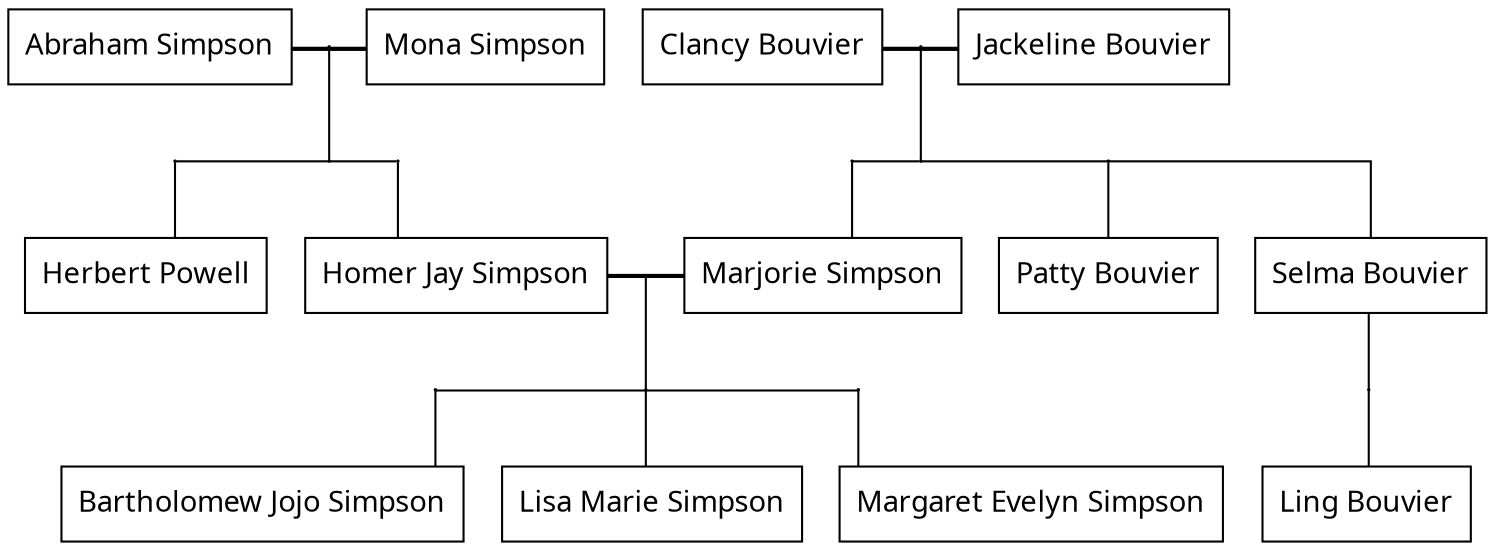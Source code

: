 graph "Simpsons" {
graph [charset="UTF-8", rankdir="TB", splines="ortho"]
node [fontname="Sans", shape="record"]

// dpi 150


Abraham [label="{ Abraham&nbsp;Simpson}"]

Mona [label="{ Mona&nbsp;Simpson}"]

Clancy [label="{ Clancy&nbsp;Bouvier}"]

Jackeline [label="{ Jackeline&nbsp;Bouvier}"]

Herb [label="{ Herbert&nbsp;Powell}"]

Homer [label="{ Homer&nbsp;Jay&nbsp;Simpson}"]

Marge [label="{ Marjorie&nbsp;Simpson}"]

Patty [label="{ Patty&nbsp;Bouvier}"]

Selma [label="{ Selma&nbsp;Bouvier}"]

Bart [label="{ Bartholomew&nbsp;Jojo&nbsp;Simpson}"]

Lisa [label="{ Lisa&nbsp;Marie&nbsp;Simpson}"]

Maggie [label="{ Margaret&nbsp;Evelyn&nbsp;Simpson}"]

Ling [label="{ Ling&nbsp;Bouvier}"]

{rank=same; Mona -- Clancy [style=invis]}

{rank=same; Herb -- Homer -- Marge -- Patty -- Selma [style=invis]}

{rank=same; Bart -- Lisa -- Maggie -- Ling [style=invis]}

f0_p [height="0.01", shape="point", width="0.01"]
f0_c0 [height="0.01", shape="point", width="0.01"]
f0_c1 [height="0.01", shape="point", width="0.01"]
f0_c2 [height="0.01", shape="point", width="0.01"]
{rank=same; Abraham -- f0_p -- Mona [style=bold]}
{rank=same; f0_c0 -- f0_c1 -- f0_c2}
f0_p -- f0_c1
f0_c0 -- Herb
f0_c2 -- Homer

f1_p [height="0.01", shape="point", width="0.01"]
f1_c0 [height="0.01", shape="point", width="0.01"]
f1_c1 [height="0.01", shape="point", width="0.01"]
f1_c2 [height="0.01", shape="point", width="0.01"]
{rank=same; Clancy -- f1_p -- Jackeline [style=bold]}
{rank=same; f1_c0 -- f1_c1 -- f1_c2}
f1_p -- f1_c1
f1_c0 -- Marge
f1_c2 -- Patty
f1_c2 -- Selma

f2_p [height="0.01", shape="point", width="0.01"]
f2_c0 [height="0.01", shape="point", width="0.01"]
f2_c1 [height="0.01", shape="point", width="0.01"]
f2_c2 [height="0.01", shape="point", width="0.01"]
{rank=same; Homer -- f2_p -- Marge [style=bold]}
{rank=same; f2_c0 -- f2_c1 -- f2_c2}
f2_p -- f2_c1
f2_c0 -- Bart
f2_c1 -- Lisa
f2_c2 -- Maggie

f3_c [height="0.01", shape="point", width="0.01"]
Selma -- f3_c
f3_c -- Ling

}
